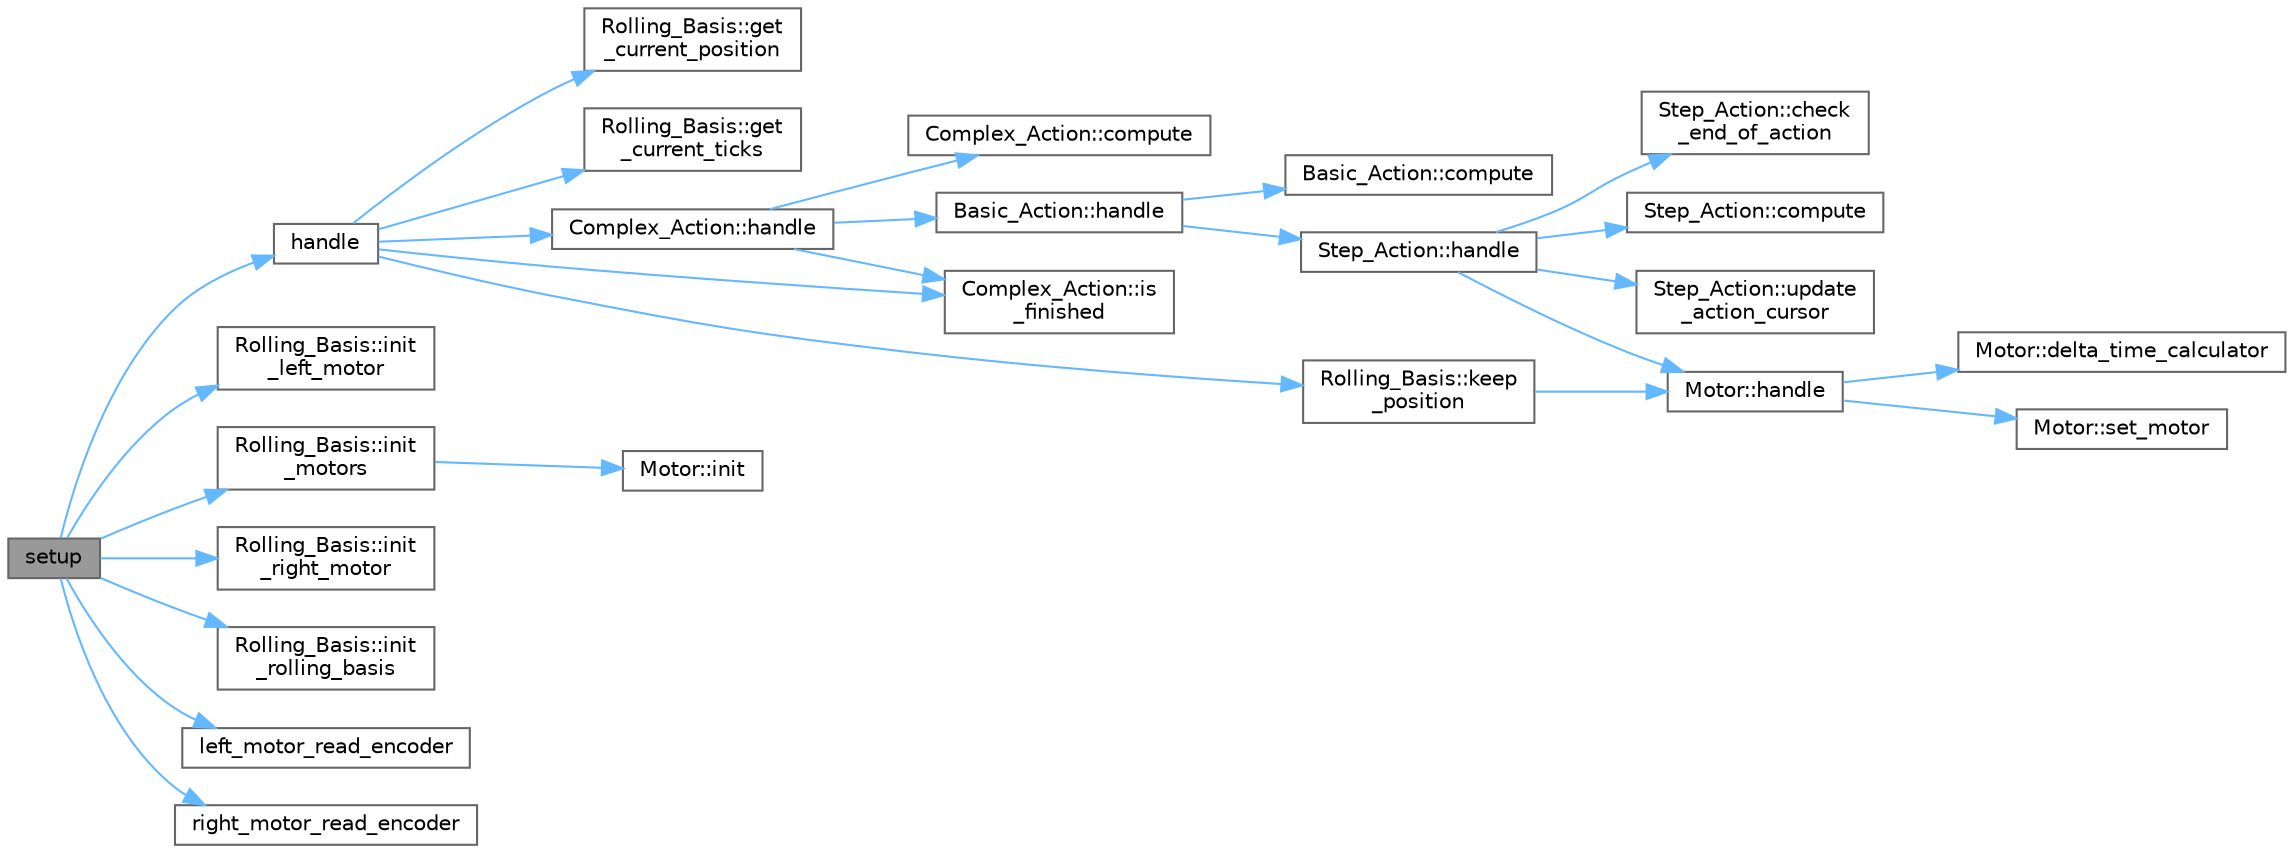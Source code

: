 digraph "setup"
{
 // LATEX_PDF_SIZE
  bgcolor="transparent";
  edge [fontname=Helvetica,fontsize=10,labelfontname=Helvetica,labelfontsize=10];
  node [fontname=Helvetica,fontsize=10,shape=box,height=0.2,width=0.4];
  rankdir="LR";
  Node1 [id="Node000001",label="setup",height=0.2,width=0.4,color="gray40", fillcolor="grey60", style="filled", fontcolor="black",tooltip=" "];
  Node1 -> Node2 [id="edge1_Node000001_Node000002",color="steelblue1",style="solid",tooltip=" "];
  Node2 [id="Node000002",label="handle",height=0.2,width=0.4,color="grey40", fillcolor="white", style="filled",URL="$main_8cpp.html#a37c2d0658e498b1bf878f8a3d9a7c5b4",tooltip=" "];
  Node2 -> Node3 [id="edge2_Node000002_Node000003",color="steelblue1",style="solid",tooltip=" "];
  Node3 [id="Node000003",label="Rolling_Basis::get\l_current_position",height=0.2,width=0.4,color="grey40", fillcolor="white", style="filled",URL="$class_rolling___basis.html#a5f1e702f54961173d2f024da47a531a5",tooltip=" "];
  Node2 -> Node4 [id="edge3_Node000002_Node000004",color="steelblue1",style="solid",tooltip=" "];
  Node4 [id="Node000004",label="Rolling_Basis::get\l_current_ticks",height=0.2,width=0.4,color="grey40", fillcolor="white", style="filled",URL="$class_rolling___basis.html#ad7b8e3dc42eb2d6b8eb2d3f9aca6c151",tooltip=" "];
  Node2 -> Node5 [id="edge4_Node000002_Node000005",color="steelblue1",style="solid",tooltip=" "];
  Node5 [id="Node000005",label="Complex_Action::handle",height=0.2,width=0.4,color="grey40", fillcolor="white", style="filled",URL="$class_complex___action.html#aee02ccea441e74a9eae3247a5f5f07db",tooltip=" "];
  Node5 -> Node6 [id="edge5_Node000005_Node000006",color="steelblue1",style="solid",tooltip=" "];
  Node6 [id="Node000006",label="Complex_Action::compute",height=0.2,width=0.4,color="grey40", fillcolor="white", style="filled",URL="$class_complex___action.html#a96930dde0f0037286bff35f162ac90de",tooltip=" "];
  Node5 -> Node7 [id="edge6_Node000005_Node000007",color="steelblue1",style="solid",tooltip=" "];
  Node7 [id="Node000007",label="Basic_Action::handle",height=0.2,width=0.4,color="grey40", fillcolor="white", style="filled",URL="$class_basic___action.html#ab2418b75c7835cc8a8c0706bf6d08428",tooltip=" "];
  Node7 -> Node8 [id="edge7_Node000007_Node000008",color="steelblue1",style="solid",tooltip=" "];
  Node8 [id="Node000008",label="Basic_Action::compute",height=0.2,width=0.4,color="grey40", fillcolor="white", style="filled",URL="$class_basic___action.html#a238e129791e7bdbab86d8c97bf820cfa",tooltip=" "];
  Node7 -> Node9 [id="edge8_Node000007_Node000009",color="steelblue1",style="solid",tooltip=" "];
  Node9 [id="Node000009",label="Step_Action::handle",height=0.2,width=0.4,color="grey40", fillcolor="white", style="filled",URL="$class_step___action.html#a20e067d5f1101f802c6e8e174858a3db",tooltip=" "];
  Node9 -> Node10 [id="edge9_Node000009_Node000010",color="steelblue1",style="solid",tooltip=" "];
  Node10 [id="Node000010",label="Step_Action::check\l_end_of_action",height=0.2,width=0.4,color="grey40", fillcolor="white", style="filled",URL="$class_step___action.html#ae476119d9ff5a4ad83cda90e0c8cf7eb",tooltip=" "];
  Node9 -> Node11 [id="edge10_Node000009_Node000011",color="steelblue1",style="solid",tooltip=" "];
  Node11 [id="Node000011",label="Step_Action::compute",height=0.2,width=0.4,color="grey40", fillcolor="white", style="filled",URL="$class_step___action.html#a8f5b8b071e137ca337c565dd026b3ef7",tooltip=" "];
  Node9 -> Node12 [id="edge11_Node000009_Node000012",color="steelblue1",style="solid",tooltip=" "];
  Node12 [id="Node000012",label="Motor::handle",height=0.2,width=0.4,color="grey40", fillcolor="white", style="filled",URL="$class_motor.html#af239abc8e2e8640f12b633fa9ed2105c",tooltip=" "];
  Node12 -> Node13 [id="edge12_Node000012_Node000013",color="steelblue1",style="solid",tooltip=" "];
  Node13 [id="Node000013",label="Motor::delta_time_calculator",height=0.2,width=0.4,color="grey40", fillcolor="white", style="filled",URL="$class_motor.html#acb82f41362b0448e5bfd90cd53062f02",tooltip=" "];
  Node12 -> Node14 [id="edge13_Node000012_Node000014",color="steelblue1",style="solid",tooltip=" "];
  Node14 [id="Node000014",label="Motor::set_motor",height=0.2,width=0.4,color="grey40", fillcolor="white", style="filled",URL="$class_motor.html#a38fc483558d654c701a31593974fd56a",tooltip=" "];
  Node9 -> Node15 [id="edge14_Node000009_Node000015",color="steelblue1",style="solid",tooltip=" "];
  Node15 [id="Node000015",label="Step_Action::update\l_action_cursor",height=0.2,width=0.4,color="grey40", fillcolor="white", style="filled",URL="$class_step___action.html#aa35956a61eee326051375b417c41b5e2",tooltip=" "];
  Node5 -> Node16 [id="edge15_Node000005_Node000016",color="steelblue1",style="solid",tooltip=" "];
  Node16 [id="Node000016",label="Complex_Action::is\l_finished",height=0.2,width=0.4,color="grey40", fillcolor="white", style="filled",URL="$class_complex___action.html#aae262f35a943b676841b3ff24b639679",tooltip=" "];
  Node2 -> Node16 [id="edge16_Node000002_Node000016",color="steelblue1",style="solid",tooltip=" "];
  Node2 -> Node17 [id="edge17_Node000002_Node000017",color="steelblue1",style="solid",tooltip=" "];
  Node17 [id="Node000017",label="Rolling_Basis::keep\l_position",height=0.2,width=0.4,color="grey40", fillcolor="white", style="filled",URL="$class_rolling___basis.html#a145e9e5884ba6082380b880bd99abace",tooltip=" "];
  Node17 -> Node12 [id="edge18_Node000017_Node000012",color="steelblue1",style="solid",tooltip=" "];
  Node1 -> Node18 [id="edge19_Node000001_Node000018",color="steelblue1",style="solid",tooltip=" "];
  Node18 [id="Node000018",label="Rolling_Basis::init\l_left_motor",height=0.2,width=0.4,color="grey40", fillcolor="white", style="filled",URL="$class_rolling___basis.html#a48787e748a92ec0b6f9d1dbf500e2ef2",tooltip=" "];
  Node1 -> Node19 [id="edge20_Node000001_Node000019",color="steelblue1",style="solid",tooltip=" "];
  Node19 [id="Node000019",label="Rolling_Basis::init\l_motors",height=0.2,width=0.4,color="grey40", fillcolor="white", style="filled",URL="$class_rolling___basis.html#a10ed370d60ce6dc4756a9f5ca4e953c8",tooltip=" "];
  Node19 -> Node20 [id="edge21_Node000019_Node000020",color="steelblue1",style="solid",tooltip=" "];
  Node20 [id="Node000020",label="Motor::init",height=0.2,width=0.4,color="grey40", fillcolor="white", style="filled",URL="$class_motor.html#ac33814c8814d6b576531149ee945516d",tooltip=" "];
  Node1 -> Node21 [id="edge22_Node000001_Node000021",color="steelblue1",style="solid",tooltip=" "];
  Node21 [id="Node000021",label="Rolling_Basis::init\l_right_motor",height=0.2,width=0.4,color="grey40", fillcolor="white", style="filled",URL="$class_rolling___basis.html#a5f7c0071ca69c9827177f24b92254a4c",tooltip=" "];
  Node1 -> Node22 [id="edge23_Node000001_Node000022",color="steelblue1",style="solid",tooltip=" "];
  Node22 [id="Node000022",label="Rolling_Basis::init\l_rolling_basis",height=0.2,width=0.4,color="grey40", fillcolor="white", style="filled",URL="$class_rolling___basis.html#a8676cdf81aea7ddb862c8d7ba04e82d0",tooltip=" "];
  Node1 -> Node23 [id="edge24_Node000001_Node000023",color="steelblue1",style="solid",tooltip=" "];
  Node23 [id="Node000023",label="left_motor_read_encoder",height=0.2,width=0.4,color="grey40", fillcolor="white", style="filled",URL="$main_8cpp.html#aa95b2b05f1cfbdcd7cd94b9855466faf",tooltip=" "];
  Node1 -> Node24 [id="edge25_Node000001_Node000024",color="steelblue1",style="solid",tooltip=" "];
  Node24 [id="Node000024",label="right_motor_read_encoder",height=0.2,width=0.4,color="grey40", fillcolor="white", style="filled",URL="$main_8cpp.html#acaea2149fce5a8ae21cbb33be5d1d0e8",tooltip=" "];
}
